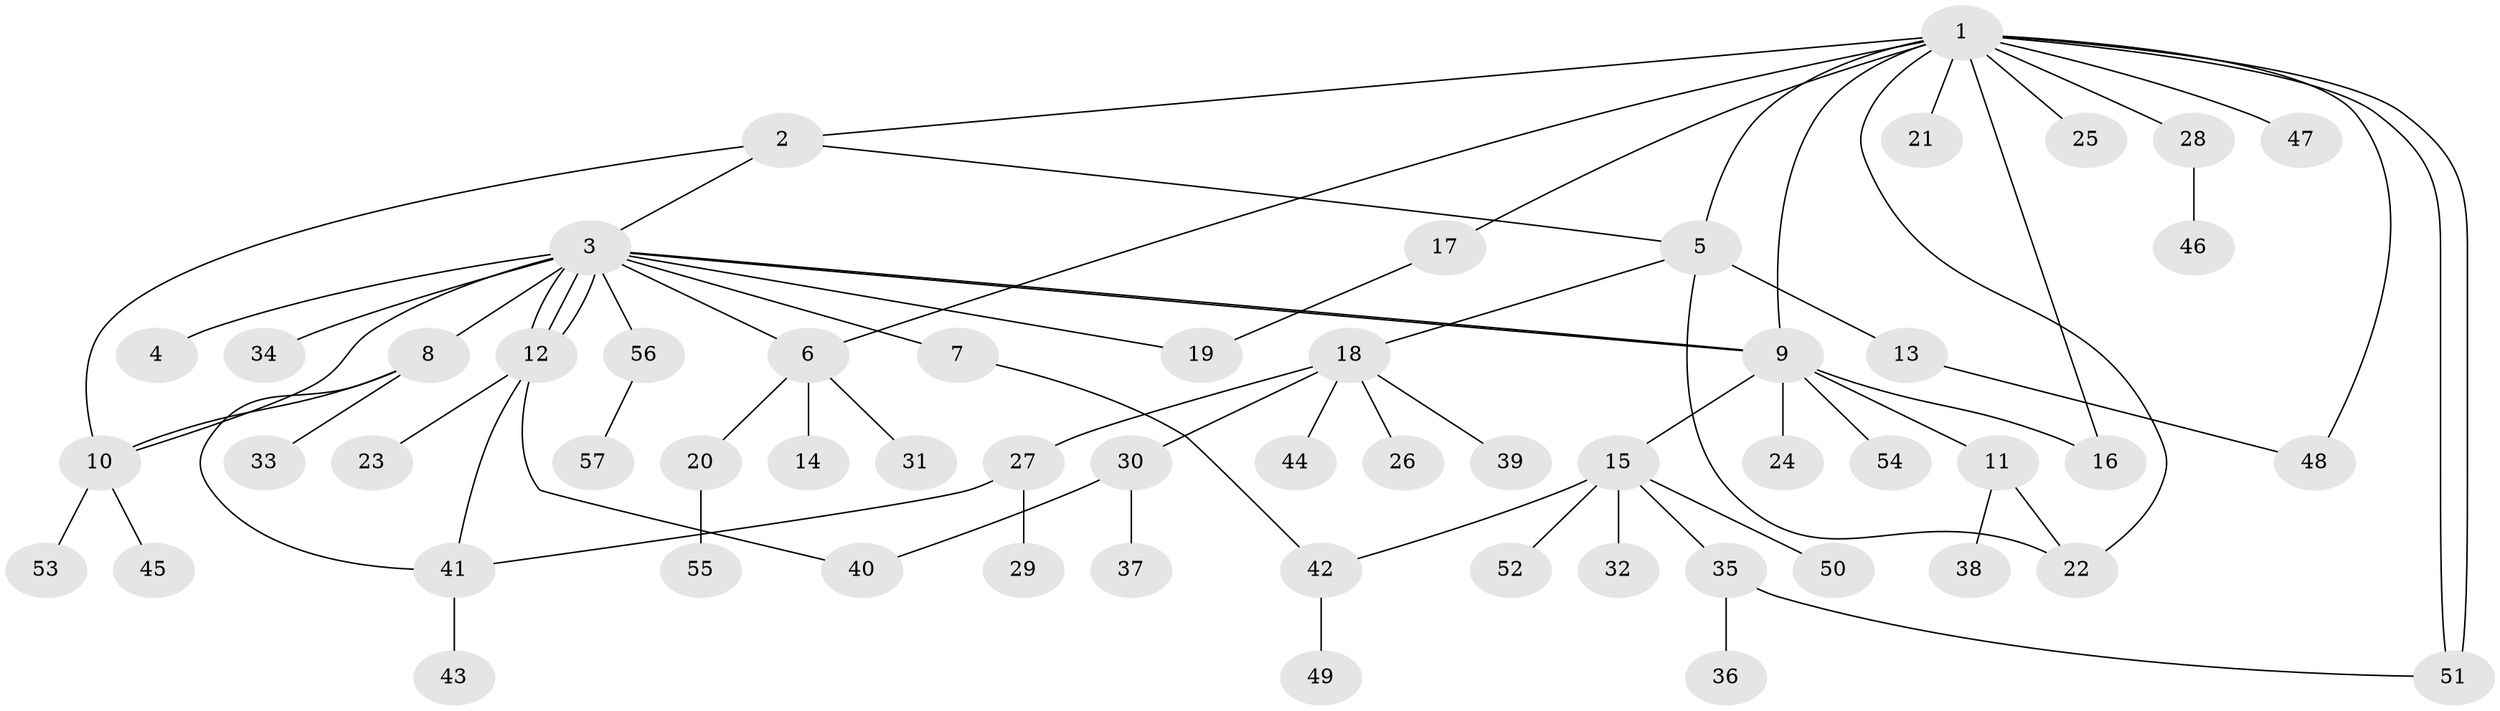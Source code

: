 // Generated by graph-tools (version 1.1) at 2025/49/03/09/25 03:49:49]
// undirected, 57 vertices, 75 edges
graph export_dot {
graph [start="1"]
  node [color=gray90,style=filled];
  1;
  2;
  3;
  4;
  5;
  6;
  7;
  8;
  9;
  10;
  11;
  12;
  13;
  14;
  15;
  16;
  17;
  18;
  19;
  20;
  21;
  22;
  23;
  24;
  25;
  26;
  27;
  28;
  29;
  30;
  31;
  32;
  33;
  34;
  35;
  36;
  37;
  38;
  39;
  40;
  41;
  42;
  43;
  44;
  45;
  46;
  47;
  48;
  49;
  50;
  51;
  52;
  53;
  54;
  55;
  56;
  57;
  1 -- 2;
  1 -- 5;
  1 -- 6;
  1 -- 9;
  1 -- 16;
  1 -- 17;
  1 -- 21;
  1 -- 22;
  1 -- 25;
  1 -- 28;
  1 -- 47;
  1 -- 48;
  1 -- 51;
  1 -- 51;
  2 -- 3;
  2 -- 5;
  2 -- 10;
  3 -- 4;
  3 -- 6;
  3 -- 7;
  3 -- 8;
  3 -- 9;
  3 -- 9;
  3 -- 10;
  3 -- 12;
  3 -- 12;
  3 -- 12;
  3 -- 19;
  3 -- 34;
  3 -- 56;
  5 -- 13;
  5 -- 18;
  5 -- 22;
  6 -- 14;
  6 -- 20;
  6 -- 31;
  7 -- 42;
  8 -- 10;
  8 -- 33;
  8 -- 41;
  9 -- 11;
  9 -- 15;
  9 -- 16;
  9 -- 24;
  9 -- 54;
  10 -- 45;
  10 -- 53;
  11 -- 22;
  11 -- 38;
  12 -- 23;
  12 -- 40;
  12 -- 41;
  13 -- 48;
  15 -- 32;
  15 -- 35;
  15 -- 42;
  15 -- 50;
  15 -- 52;
  17 -- 19;
  18 -- 26;
  18 -- 27;
  18 -- 30;
  18 -- 39;
  18 -- 44;
  20 -- 55;
  27 -- 29;
  27 -- 41;
  28 -- 46;
  30 -- 37;
  30 -- 40;
  35 -- 36;
  35 -- 51;
  41 -- 43;
  42 -- 49;
  56 -- 57;
}
